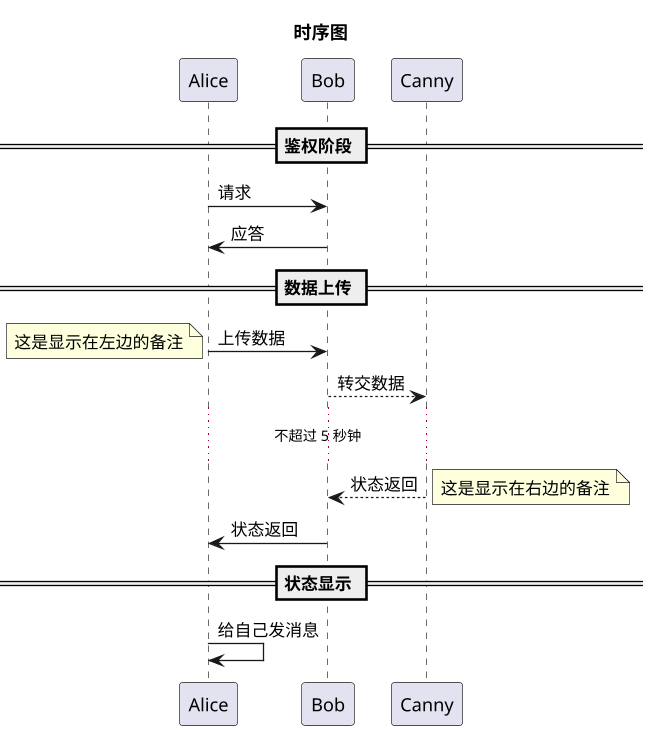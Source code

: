 @startuml
scale 1.3
title 时序图

== 鉴权阶段 ==

Alice -> Bob: 请求
Bob -> Alice: 应答

== 数据上传 ==

Alice -> Bob: 上传数据
note left: 这是显示在左边的备注

Bob --> Canny: 转交数据
... 不超过 5 秒钟 ...
Canny --> Bob: 状态返回
note right: 这是显示在右边的备注

Bob -> Alice: 状态返回

== 状态显示 ==

Alice -> Alice: 给自己发消息

@enduml

使用说明：
使用 title 来指定标题
‘->’ 和 ‘-->’ 来指示线条的形式
在每个时序后面加冒号 : 来添加注释
使用 note 来显示备注，备注可以指定显示在左边或右边
使用 == xxx == 来分隔时序图
使用 … 来表示延迟省略号
A->A 给自己发送消息